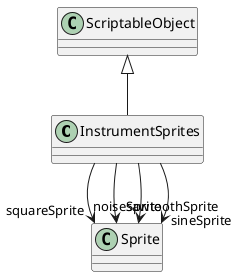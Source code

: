 @startuml
class InstrumentSprites {
}
ScriptableObject <|-- InstrumentSprites
InstrumentSprites --> "squareSprite" Sprite
InstrumentSprites --> "sawtoothSprite" Sprite
InstrumentSprites --> "sineSprite" Sprite
InstrumentSprites --> "noiseSprite" Sprite
@enduml
